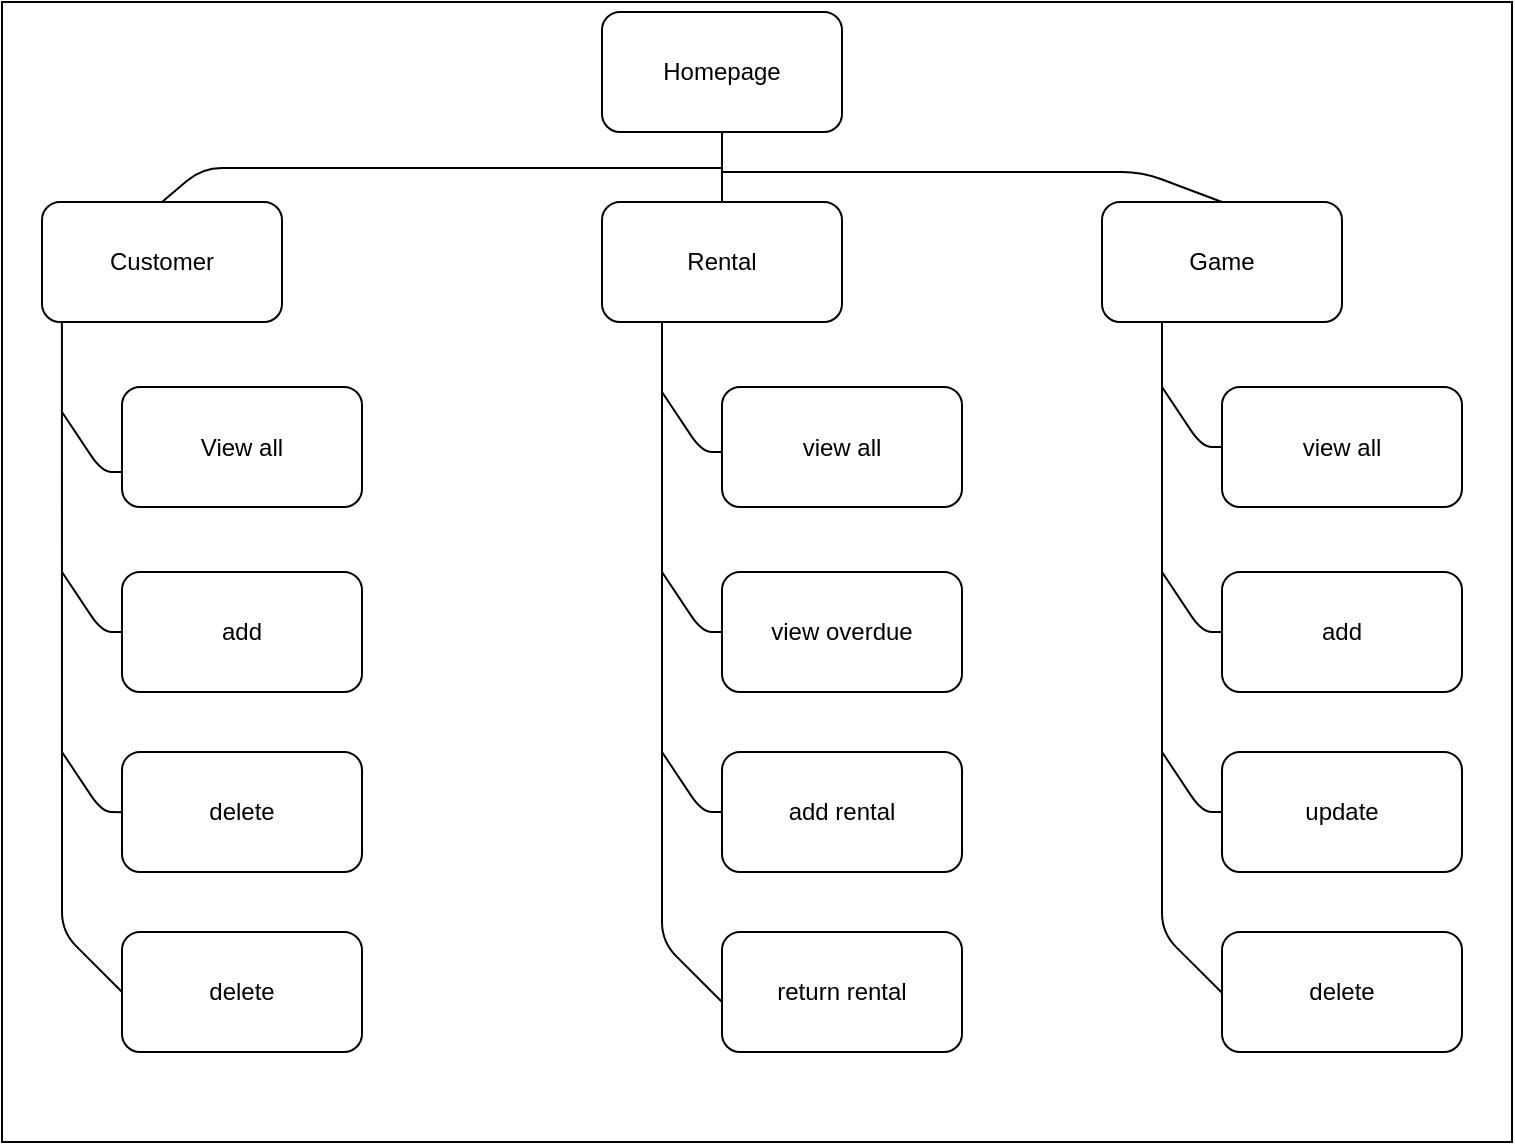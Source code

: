 <mxfile version="10.7.1" type="device"><diagram id="pP4-nrg6g19crqRPThku" name="Page-1"><mxGraphModel dx="1083" dy="554" grid="1" gridSize="10" guides="1" tooltips="1" connect="1" arrows="1" fold="1" page="1" pageScale="1" pageWidth="827" pageHeight="1169" math="0" shadow="0"><root><mxCell id="0"/><mxCell id="1" parent="0"/><mxCell id="zcfw44vHG4lSgWl4_jM2-16" value="" style="rounded=0;whiteSpace=wrap;html=1;" vertex="1" parent="1"><mxGeometry x="60" y="25" width="755" height="570" as="geometry"/></mxCell><mxCell id="zcfw44vHG4lSgWl4_jM2-1" value="Homepage" style="rounded=1;whiteSpace=wrap;html=1;" vertex="1" parent="1"><mxGeometry x="360" y="30" width="120" height="60" as="geometry"/></mxCell><mxCell id="zcfw44vHG4lSgWl4_jM2-2" value="add" style="rounded=1;whiteSpace=wrap;html=1;" vertex="1" parent="1"><mxGeometry x="120" y="310" width="120" height="60" as="geometry"/></mxCell><mxCell id="zcfw44vHG4lSgWl4_jM2-3" value="View all" style="rounded=1;whiteSpace=wrap;html=1;" vertex="1" parent="1"><mxGeometry x="120" y="217.5" width="120" height="60" as="geometry"/></mxCell><mxCell id="zcfw44vHG4lSgWl4_jM2-4" value="Game" style="rounded=1;whiteSpace=wrap;html=1;" vertex="1" parent="1"><mxGeometry x="610" y="125" width="120" height="60" as="geometry"/></mxCell><mxCell id="zcfw44vHG4lSgWl4_jM2-5" value="Rental" style="rounded=1;whiteSpace=wrap;html=1;" vertex="1" parent="1"><mxGeometry x="360" y="125" width="120" height="60" as="geometry"/></mxCell><mxCell id="zcfw44vHG4lSgWl4_jM2-6" value="Customer" style="rounded=1;whiteSpace=wrap;html=1;" vertex="1" parent="1"><mxGeometry x="80" y="125" width="120" height="60" as="geometry"/></mxCell><mxCell id="zcfw44vHG4lSgWl4_jM2-7" value="view all" style="rounded=1;whiteSpace=wrap;html=1;" vertex="1" parent="1"><mxGeometry x="670" y="217.5" width="120" height="60" as="geometry"/></mxCell><mxCell id="zcfw44vHG4lSgWl4_jM2-8" value="delete" style="rounded=1;whiteSpace=wrap;html=1;" vertex="1" parent="1"><mxGeometry x="120" y="400" width="120" height="60" as="geometry"/></mxCell><mxCell id="zcfw44vHG4lSgWl4_jM2-9" value="add rental" style="rounded=1;whiteSpace=wrap;html=1;" vertex="1" parent="1"><mxGeometry x="420" y="400" width="120" height="60" as="geometry"/></mxCell><mxCell id="zcfw44vHG4lSgWl4_jM2-10" value="view overdue" style="rounded=1;whiteSpace=wrap;html=1;" vertex="1" parent="1"><mxGeometry x="420" y="310" width="120" height="60" as="geometry"/></mxCell><mxCell id="zcfw44vHG4lSgWl4_jM2-11" value="view all" style="rounded=1;whiteSpace=wrap;html=1;" vertex="1" parent="1"><mxGeometry x="420" y="217.5" width="120" height="60" as="geometry"/></mxCell><mxCell id="zcfw44vHG4lSgWl4_jM2-12" value="delete" style="rounded=1;whiteSpace=wrap;html=1;" vertex="1" parent="1"><mxGeometry x="670" y="490" width="120" height="60" as="geometry"/></mxCell><mxCell id="zcfw44vHG4lSgWl4_jM2-13" value="add" style="rounded=1;whiteSpace=wrap;html=1;" vertex="1" parent="1"><mxGeometry x="670" y="310" width="120" height="60" as="geometry"/></mxCell><mxCell id="zcfw44vHG4lSgWl4_jM2-14" value="return rental" style="rounded=1;whiteSpace=wrap;html=1;" vertex="1" parent="1"><mxGeometry x="420" y="490" width="120" height="60" as="geometry"/></mxCell><mxCell id="zcfw44vHG4lSgWl4_jM2-17" value="" style="endArrow=none;html=1;entryX=0.5;entryY=1;entryDx=0;entryDy=0;exitX=0.5;exitY=0;exitDx=0;exitDy=0;" edge="1" parent="1" source="zcfw44vHG4lSgWl4_jM2-5" target="zcfw44vHG4lSgWl4_jM2-1"><mxGeometry width="50" height="50" relative="1" as="geometry"><mxPoint x="250" y="155" as="sourcePoint"/><mxPoint x="300" y="105" as="targetPoint"/></mxGeometry></mxCell><mxCell id="zcfw44vHG4lSgWl4_jM2-20" value="" style="endArrow=none;html=1;" edge="1" parent="1"><mxGeometry width="50" height="50" relative="1" as="geometry"><mxPoint x="420" y="110" as="sourcePoint"/><mxPoint x="420" y="110" as="targetPoint"/></mxGeometry></mxCell><mxCell id="zcfw44vHG4lSgWl4_jM2-22" value="" style="endArrow=none;html=1;" edge="1" parent="1"><mxGeometry width="50" height="50" relative="1" as="geometry"><mxPoint x="140" y="125" as="sourcePoint"/><mxPoint x="420" y="108" as="targetPoint"/><Array as="points"><mxPoint x="160" y="108"/><mxPoint x="260" y="108"/></Array></mxGeometry></mxCell><mxCell id="zcfw44vHG4lSgWl4_jM2-24" value="" style="endArrow=none;html=1;entryX=0.083;entryY=0.997;entryDx=0;entryDy=0;entryPerimeter=0;exitX=0;exitY=0.5;exitDx=0;exitDy=0;" edge="1" parent="1" source="zcfw44vHG4lSgWl4_jM2-43" target="zcfw44vHG4lSgWl4_jM2-6"><mxGeometry width="50" height="50" relative="1" as="geometry"><mxPoint x="65" y="400" as="sourcePoint"/><mxPoint x="105" y="360" as="targetPoint"/><Array as="points"><mxPoint x="90" y="490"/></Array></mxGeometry></mxCell><mxCell id="zcfw44vHG4lSgWl4_jM2-25" value="" style="endArrow=none;html=1;entryX=0;entryY=0.5;entryDx=0;entryDy=0;" edge="1" parent="1" target="zcfw44vHG4lSgWl4_jM2-2"><mxGeometry width="50" height="50" relative="1" as="geometry"><mxPoint x="90" y="310" as="sourcePoint"/><mxPoint x="120" y="330" as="targetPoint"/><Array as="points"><mxPoint x="110" y="340"/></Array></mxGeometry></mxCell><mxCell id="zcfw44vHG4lSgWl4_jM2-26" value="" style="endArrow=none;html=1;entryX=0;entryY=0.5;entryDx=0;entryDy=0;" edge="1" parent="1"><mxGeometry width="50" height="50" relative="1" as="geometry"><mxPoint x="90" y="230" as="sourcePoint"/><mxPoint x="119.952" y="260.048" as="targetPoint"/><Array as="points"><mxPoint x="110" y="260"/></Array></mxGeometry></mxCell><mxCell id="zcfw44vHG4lSgWl4_jM2-27" value="" style="endArrow=none;html=1;entryX=0;entryY=0.5;entryDx=0;entryDy=0;" edge="1" parent="1"><mxGeometry width="50" height="50" relative="1" as="geometry"><mxPoint x="390" y="310" as="sourcePoint"/><mxPoint x="420" y="340" as="targetPoint"/><Array as="points"><mxPoint x="410" y="340"/></Array></mxGeometry></mxCell><mxCell id="zcfw44vHG4lSgWl4_jM2-28" value="" style="endArrow=none;html=1;entryX=0;entryY=0.5;entryDx=0;entryDy=0;" edge="1" parent="1"><mxGeometry width="50" height="50" relative="1" as="geometry"><mxPoint x="390" y="220" as="sourcePoint"/><mxPoint x="420" y="250" as="targetPoint"/><Array as="points"><mxPoint x="410" y="250"/></Array></mxGeometry></mxCell><mxCell id="zcfw44vHG4lSgWl4_jM2-29" value="" style="endArrow=none;html=1;entryX=0;entryY=0.5;entryDx=0;entryDy=0;" edge="1" parent="1"><mxGeometry width="50" height="50" relative="1" as="geometry"><mxPoint x="390" y="400" as="sourcePoint"/><mxPoint x="420" y="430" as="targetPoint"/><Array as="points"><mxPoint x="410" y="430"/></Array></mxGeometry></mxCell><mxCell id="zcfw44vHG4lSgWl4_jM2-31" value="" style="endArrow=none;html=1;exitX=0;exitY=0.5;exitDx=0;exitDy=0;entryX=0.25;entryY=1;entryDx=0;entryDy=0;" edge="1" parent="1" target="zcfw44vHG4lSgWl4_jM2-5"><mxGeometry width="50" height="50" relative="1" as="geometry"><mxPoint x="419.759" y="524.724" as="sourcePoint"/><mxPoint x="390" y="220" as="targetPoint"/><Array as="points"><mxPoint x="390" y="495"/></Array></mxGeometry></mxCell><mxCell id="zcfw44vHG4lSgWl4_jM2-32" value="" style="endArrow=none;html=1;entryX=0.25;entryY=1;entryDx=0;entryDy=0;exitX=0;exitY=0.5;exitDx=0;exitDy=0;" edge="1" parent="1" target="zcfw44vHG4lSgWl4_jM2-4"><mxGeometry width="50" height="50" relative="1" as="geometry"><mxPoint x="669.857" y="520.214" as="sourcePoint"/><mxPoint x="639.857" y="275.929" as="targetPoint"/><Array as="points"><mxPoint x="640" y="490.5"/></Array></mxGeometry></mxCell><mxCell id="zcfw44vHG4lSgWl4_jM2-35" value="" style="endArrow=none;html=1;entryX=0;entryY=0.5;entryDx=0;entryDy=0;" edge="1" parent="1"><mxGeometry width="50" height="50" relative="1" as="geometry"><mxPoint x="640.0" y="310" as="sourcePoint"/><mxPoint x="670" y="340" as="targetPoint"/><Array as="points"><mxPoint x="660" y="340"/></Array></mxGeometry></mxCell><mxCell id="zcfw44vHG4lSgWl4_jM2-36" value="" style="endArrow=none;html=1;entryX=0;entryY=0.5;entryDx=0;entryDy=0;" edge="1" parent="1"><mxGeometry width="50" height="50" relative="1" as="geometry"><mxPoint x="640" y="217.5" as="sourcePoint"/><mxPoint x="670" y="247.5" as="targetPoint"/><Array as="points"><mxPoint x="660" y="247.5"/></Array></mxGeometry></mxCell><mxCell id="zcfw44vHG4lSgWl4_jM2-38" value="" style="endArrow=none;html=1;exitX=0.5;exitY=0;exitDx=0;exitDy=0;" edge="1" parent="1" source="zcfw44vHG4lSgWl4_jM2-4"><mxGeometry width="50" height="50" relative="1" as="geometry"><mxPoint x="430.143" y="134.857" as="sourcePoint"/><mxPoint x="420" y="110" as="targetPoint"/><Array as="points"><mxPoint x="630" y="110"/></Array></mxGeometry></mxCell><mxCell id="zcfw44vHG4lSgWl4_jM2-41" value="update" style="rounded=1;whiteSpace=wrap;html=1;" vertex="1" parent="1"><mxGeometry x="670" y="400" width="120" height="60" as="geometry"/></mxCell><mxCell id="zcfw44vHG4lSgWl4_jM2-42" value="" style="endArrow=none;html=1;entryX=0;entryY=0.5;entryDx=0;entryDy=0;" edge="1" parent="1"><mxGeometry width="50" height="50" relative="1" as="geometry"><mxPoint x="640" y="400" as="sourcePoint"/><mxPoint x="670" y="430" as="targetPoint"/><Array as="points"><mxPoint x="660" y="430"/></Array></mxGeometry></mxCell><mxCell id="zcfw44vHG4lSgWl4_jM2-43" value="delete" style="rounded=1;whiteSpace=wrap;html=1;" vertex="1" parent="1"><mxGeometry x="120" y="490" width="120" height="60" as="geometry"/></mxCell><mxCell id="zcfw44vHG4lSgWl4_jM2-46" value="" style="endArrow=none;html=1;entryX=0;entryY=0.5;entryDx=0;entryDy=0;" edge="1" parent="1"><mxGeometry width="50" height="50" relative="1" as="geometry"><mxPoint x="90" y="400" as="sourcePoint"/><mxPoint x="119.759" y="430.069" as="targetPoint"/><Array as="points"><mxPoint x="110" y="430"/></Array></mxGeometry></mxCell></root></mxGraphModel></diagram></mxfile>